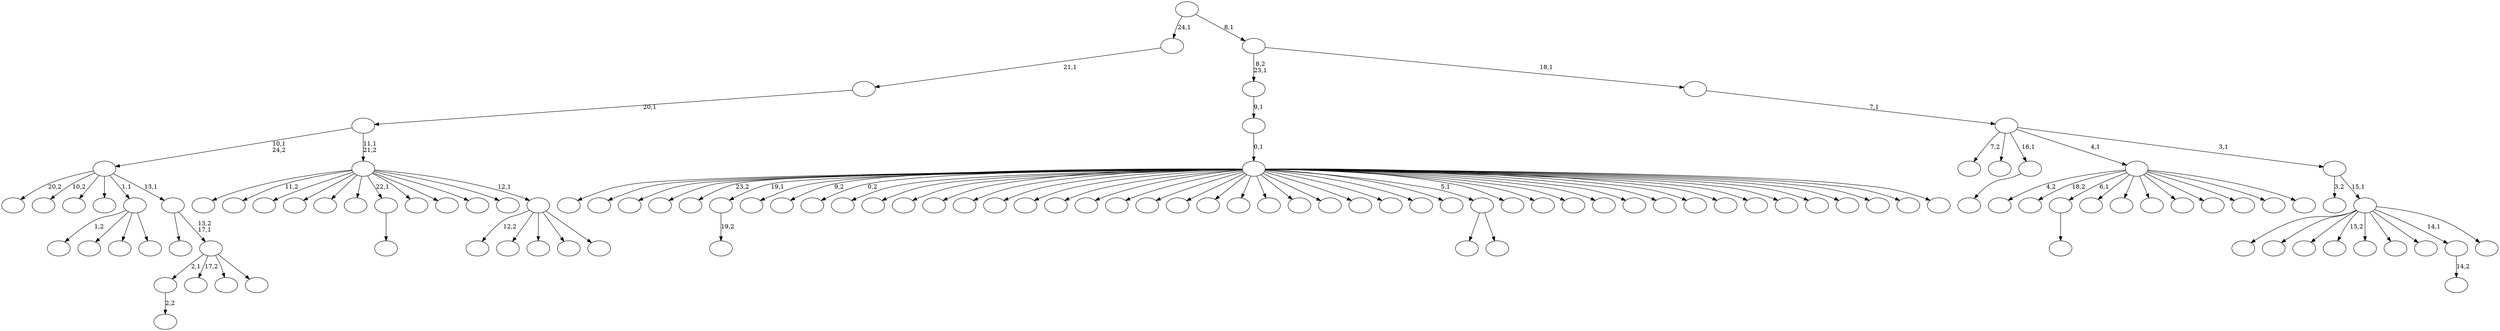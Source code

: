 digraph T {
	125 [label=""]
	124 [label=""]
	123 [label=""]
	122 [label=""]
	121 [label=""]
	120 [label=""]
	119 [label=""]
	118 [label=""]
	117 [label=""]
	116 [label=""]
	115 [label=""]
	114 [label=""]
	113 [label=""]
	112 [label=""]
	111 [label=""]
	110 [label=""]
	109 [label=""]
	108 [label=""]
	107 [label=""]
	106 [label=""]
	105 [label=""]
	104 [label=""]
	103 [label=""]
	102 [label=""]
	101 [label=""]
	100 [label=""]
	99 [label=""]
	98 [label=""]
	97 [label=""]
	96 [label=""]
	95 [label=""]
	94 [label=""]
	93 [label=""]
	92 [label=""]
	91 [label=""]
	90 [label=""]
	89 [label=""]
	88 [label=""]
	87 [label=""]
	86 [label=""]
	85 [label=""]
	84 [label=""]
	83 [label=""]
	82 [label=""]
	81 [label=""]
	80 [label=""]
	79 [label=""]
	78 [label=""]
	77 [label=""]
	76 [label=""]
	75 [label=""]
	74 [label=""]
	73 [label=""]
	72 [label=""]
	71 [label=""]
	70 [label=""]
	69 [label=""]
	68 [label=""]
	67 [label=""]
	66 [label=""]
	65 [label=""]
	64 [label=""]
	63 [label=""]
	62 [label=""]
	61 [label=""]
	60 [label=""]
	59 [label=""]
	58 [label=""]
	57 [label=""]
	56 [label=""]
	55 [label=""]
	54 [label=""]
	53 [label=""]
	52 [label=""]
	51 [label=""]
	50 [label=""]
	49 [label=""]
	48 [label=""]
	47 [label=""]
	46 [label=""]
	45 [label=""]
	44 [label=""]
	43 [label=""]
	42 [label=""]
	41 [label=""]
	40 [label=""]
	39 [label=""]
	38 [label=""]
	37 [label=""]
	36 [label=""]
	35 [label=""]
	34 [label=""]
	33 [label=""]
	32 [label=""]
	31 [label=""]
	30 [label=""]
	29 [label=""]
	28 [label=""]
	27 [label=""]
	26 [label=""]
	25 [label=""]
	24 [label=""]
	23 [label=""]
	22 [label=""]
	21 [label=""]
	20 [label=""]
	19 [label=""]
	18 [label=""]
	17 [label=""]
	16 [label=""]
	15 [label=""]
	14 [label=""]
	13 [label=""]
	12 [label=""]
	11 [label=""]
	10 [label=""]
	9 [label=""]
	8 [label=""]
	7 [label=""]
	6 [label=""]
	5 [label=""]
	4 [label=""]
	3 [label=""]
	2 [label=""]
	1 [label=""]
	0 [label=""]
	114 -> 115 [label="19,2"]
	94 -> 95 [label=""]
	64 -> 65 [label=""]
	62 -> 121 [label=""]
	62 -> 63 [label=""]
	59 -> 60 [label="2,2"]
	34 -> 35 [label=""]
	31 -> 102 [label="1,2"]
	31 -> 87 [label=""]
	31 -> 53 [label=""]
	31 -> 32 [label=""]
	28 -> 29 [label="14,2"]
	22 -> 120 [label="4,2"]
	22 -> 117 [label="18,2"]
	22 -> 94 [label="6,1"]
	22 -> 90 [label=""]
	22 -> 85 [label=""]
	22 -> 72 [label=""]
	22 -> 68 [label=""]
	22 -> 61 [label=""]
	22 -> 44 [label=""]
	22 -> 41 [label=""]
	22 -> 23 [label=""]
	19 -> 59 [label="2,1"]
	19 -> 40 [label="17,2"]
	19 -> 37 [label=""]
	19 -> 20 [label=""]
	18 -> 99 [label=""]
	18 -> 19 [label="13,2\n17,1"]
	17 -> 124 [label="20,2"]
	17 -> 78 [label="10,2"]
	17 -> 58 [label=""]
	17 -> 47 [label=""]
	17 -> 31 [label="1,1"]
	17 -> 18 [label="13,1"]
	15 -> 91 [label="12,2"]
	15 -> 69 [label=""]
	15 -> 51 [label=""]
	15 -> 27 [label=""]
	15 -> 16 [label=""]
	14 -> 111 [label=""]
	14 -> 101 [label="11,2"]
	14 -> 88 [label=""]
	14 -> 82 [label=""]
	14 -> 74 [label=""]
	14 -> 70 [label=""]
	14 -> 64 [label="22,1"]
	14 -> 52 [label=""]
	14 -> 48 [label=""]
	14 -> 43 [label=""]
	14 -> 26 [label=""]
	14 -> 15 [label="12,1"]
	13 -> 17 [label="10,1\n24,2"]
	13 -> 14 [label="11,1\n21,2"]
	12 -> 13 [label="20,1"]
	11 -> 12 [label="21,1"]
	9 -> 125 [label=""]
	9 -> 123 [label=""]
	9 -> 122 [label=""]
	9 -> 118 [label=""]
	9 -> 116 [label="23,2"]
	9 -> 114 [label="19,1"]
	9 -> 113 [label=""]
	9 -> 112 [label="9,2"]
	9 -> 110 [label="0,2"]
	9 -> 109 [label=""]
	9 -> 108 [label=""]
	9 -> 107 [label=""]
	9 -> 106 [label=""]
	9 -> 104 [label=""]
	9 -> 103 [label=""]
	9 -> 98 [label=""]
	9 -> 97 [label=""]
	9 -> 93 [label=""]
	9 -> 84 [label=""]
	9 -> 83 [label=""]
	9 -> 81 [label=""]
	9 -> 80 [label=""]
	9 -> 79 [label=""]
	9 -> 77 [label=""]
	9 -> 76 [label=""]
	9 -> 75 [label=""]
	9 -> 73 [label=""]
	9 -> 71 [label=""]
	9 -> 67 [label=""]
	9 -> 66 [label=""]
	9 -> 62 [label="5,1"]
	9 -> 57 [label=""]
	9 -> 56 [label=""]
	9 -> 55 [label=""]
	9 -> 54 [label=""]
	9 -> 50 [label=""]
	9 -> 45 [label=""]
	9 -> 42 [label=""]
	9 -> 39 [label=""]
	9 -> 38 [label=""]
	9 -> 36 [label=""]
	9 -> 33 [label=""]
	9 -> 25 [label=""]
	9 -> 24 [label=""]
	9 -> 21 [label=""]
	9 -> 10 [label=""]
	8 -> 9 [label="0,1"]
	7 -> 8 [label="9,1"]
	5 -> 119 [label=""]
	5 -> 105 [label=""]
	5 -> 96 [label=""]
	5 -> 92 [label="15,2"]
	5 -> 89 [label=""]
	5 -> 86 [label=""]
	5 -> 46 [label=""]
	5 -> 28 [label="14,1"]
	5 -> 6 [label=""]
	4 -> 30 [label="3,2"]
	4 -> 5 [label="15,1"]
	3 -> 100 [label="7,2"]
	3 -> 49 [label=""]
	3 -> 34 [label="16,1"]
	3 -> 22 [label="4,1"]
	3 -> 4 [label="3,1"]
	2 -> 3 [label="7,1"]
	1 -> 7 [label="8,2\n23,1"]
	1 -> 2 [label="18,1"]
	0 -> 11 [label="24,1"]
	0 -> 1 [label="8,1"]
}
